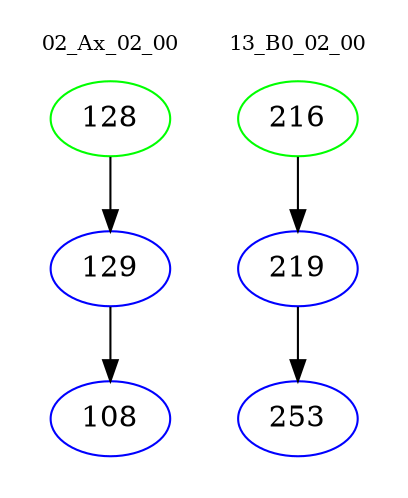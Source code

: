 digraph{
subgraph cluster_0 {
color = white
label = "02_Ax_02_00";
fontsize=10;
T0_128 [label="128", color="green"]
T0_128 -> T0_129 [color="black"]
T0_129 [label="129", color="blue"]
T0_129 -> T0_108 [color="black"]
T0_108 [label="108", color="blue"]
}
subgraph cluster_1 {
color = white
label = "13_B0_02_00";
fontsize=10;
T1_216 [label="216", color="green"]
T1_216 -> T1_219 [color="black"]
T1_219 [label="219", color="blue"]
T1_219 -> T1_253 [color="black"]
T1_253 [label="253", color="blue"]
}
}

